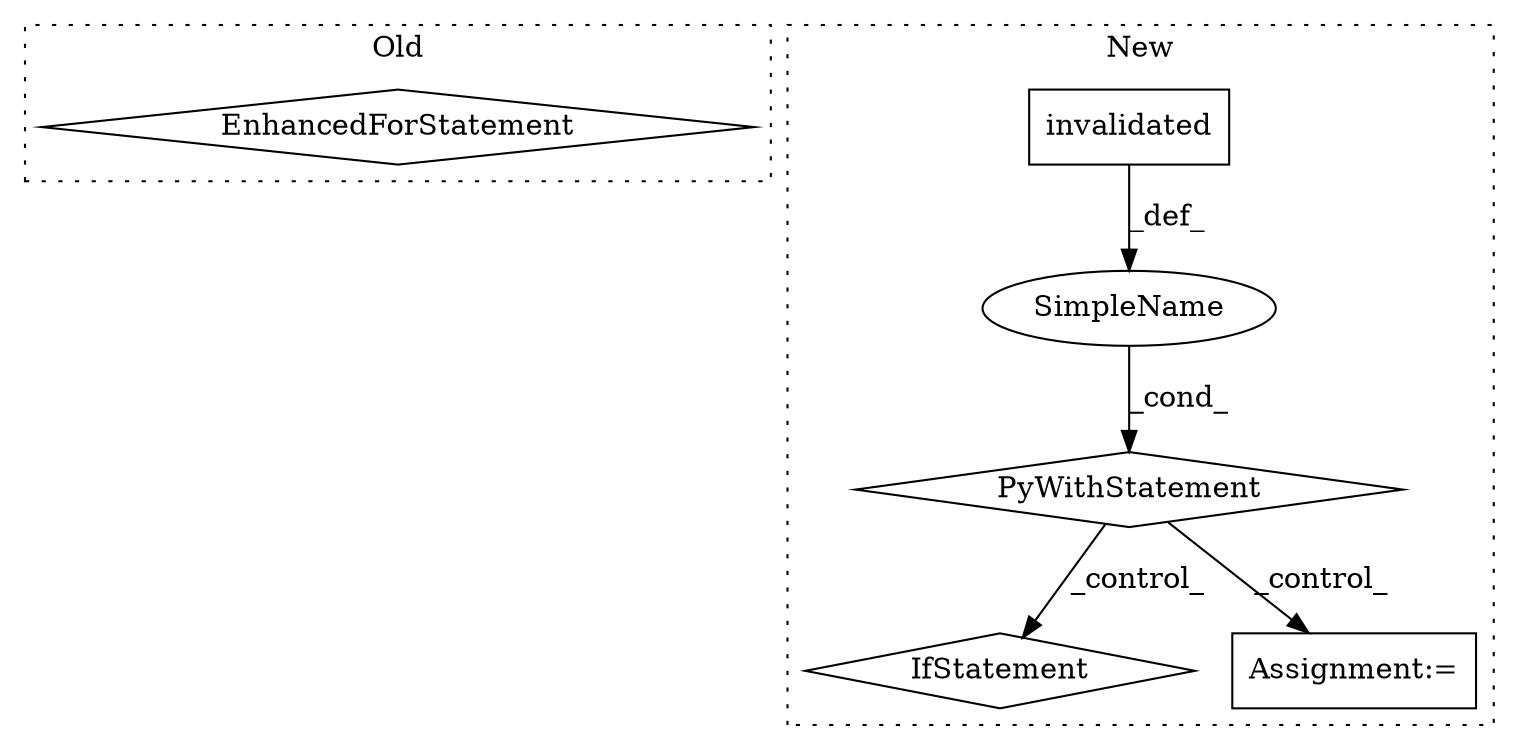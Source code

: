 digraph G {
subgraph cluster0 {
1 [label="EnhancedForStatement" a="70" s="3276,3393" l="68,2" shape="diamond"];
label = "Old";
style="dotted";
}
subgraph cluster1 {
2 [label="invalidated" a="32" s="4642,4710" l="12,1" shape="box"];
3 [label="IfStatement" a="25" s="5483,5496" l="4,2" shape="diamond"];
4 [label="SimpleName" a="42" s="" l="" shape="ellipse"];
5 [label="PyWithStatement" a="104" s="4627,4711" l="10,2" shape="diamond"];
6 [label="Assignment:=" a="7" s="4754" l="1" shape="box"];
label = "New";
style="dotted";
}
2 -> 4 [label="_def_"];
4 -> 5 [label="_cond_"];
5 -> 6 [label="_control_"];
5 -> 3 [label="_control_"];
}